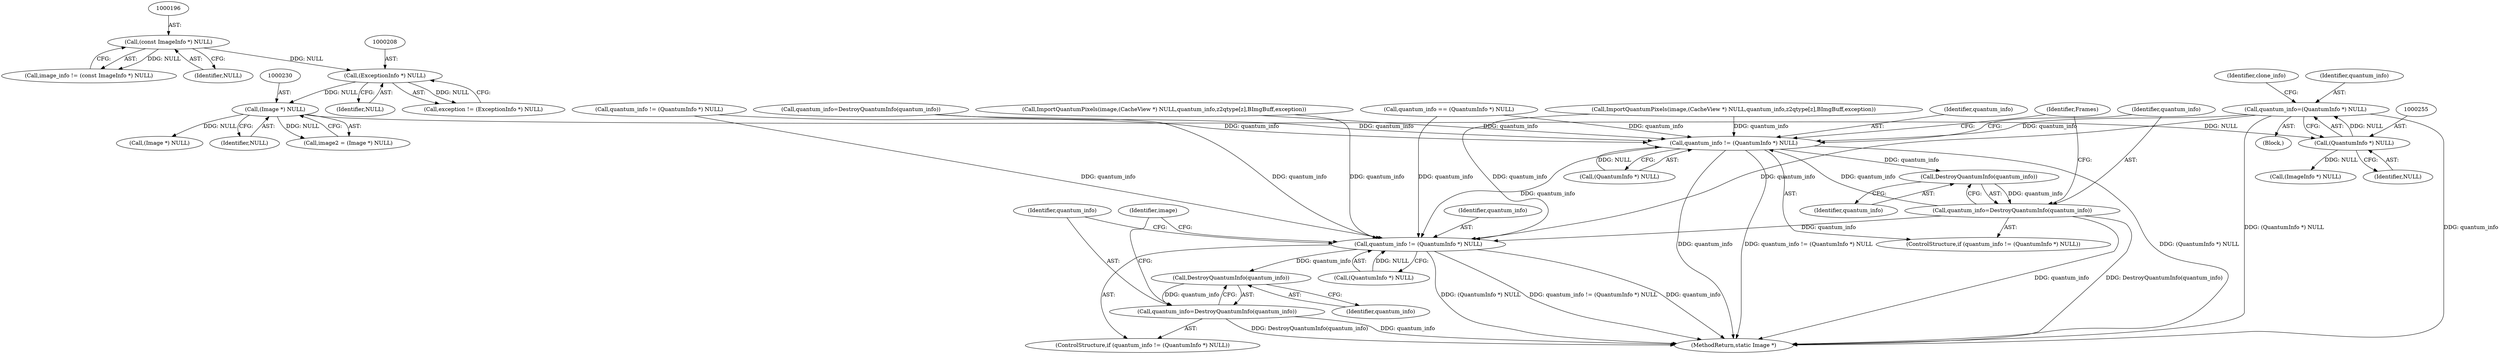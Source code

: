 digraph "0_ImageMagick_f7206618d27c2e69d977abf40e3035a33e5f6be0@pointer" {
"1000252" [label="(Call,quantum_info=(QuantumInfo *) NULL)"];
"1000254" [label="(Call,(QuantumInfo *) NULL)"];
"1000229" [label="(Call,(Image *) NULL)"];
"1000207" [label="(Call,(ExceptionInfo *) NULL)"];
"1000195" [label="(Call,(const ImageInfo *) NULL)"];
"1002080" [label="(Call,quantum_info != (QuantumInfo *) NULL)"];
"1002087" [label="(Call,DestroyQuantumInfo(quantum_info))"];
"1002085" [label="(Call,quantum_info=DestroyQuantumInfo(quantum_info))"];
"1002160" [label="(Call,quantum_info != (QuantumInfo *) NULL)"];
"1002167" [label="(Call,DestroyQuantumInfo(quantum_info))"];
"1002165" [label="(Call,quantum_info=DestroyQuantumInfo(quantum_info))"];
"1002314" [label="(MethodReturn,static Image *)"];
"1001432" [label="(Call,quantum_info == (QuantumInfo *) NULL)"];
"1001510" [label="(Call,quantum_info=DestroyQuantumInfo(quantum_info))"];
"1002161" [label="(Identifier,quantum_info)"];
"1000157" [label="(Block,)"];
"1000195" [label="(Call,(const ImageInfo *) NULL)"];
"1000207" [label="(Call,(ExceptionInfo *) NULL)"];
"1001716" [label="(Call,ImportQuantumPixels(image,(CacheView *) NULL,quantum_info,z2qtype[z],BImgBuff,exception))"];
"1002092" [label="(Identifier,Frames)"];
"1002170" [label="(Identifier,image)"];
"1000197" [label="(Identifier,NULL)"];
"1002080" [label="(Call,quantum_info != (QuantumInfo *) NULL)"];
"1000227" [label="(Call,image2 = (Image *) NULL)"];
"1000258" [label="(Identifier,clone_info)"];
"1002082" [label="(Call,(QuantumInfo *) NULL)"];
"1002167" [label="(Call,DestroyQuantumInfo(quantum_info))"];
"1000209" [label="(Identifier,NULL)"];
"1002085" [label="(Call,quantum_info=DestroyQuantumInfo(quantum_info))"];
"1000249" [label="(Call,(Image *) NULL)"];
"1002079" [label="(ControlStructure,if (quantum_info != (QuantumInfo *) NULL))"];
"1002165" [label="(Call,quantum_info=DestroyQuantumInfo(quantum_info))"];
"1000231" [label="(Identifier,NULL)"];
"1002088" [label="(Identifier,quantum_info)"];
"1000254" [label="(Call,(QuantumInfo *) NULL)"];
"1002087" [label="(Call,DestroyQuantumInfo(quantum_info))"];
"1002166" [label="(Identifier,quantum_info)"];
"1002168" [label="(Identifier,quantum_info)"];
"1002162" [label="(Call,(QuantumInfo *) NULL)"];
"1002081" [label="(Identifier,quantum_info)"];
"1001680" [label="(Call,ImportQuantumPixels(image,(CacheView *) NULL,quantum_info,z2qtype[z],BImgBuff,exception))"];
"1000253" [label="(Identifier,quantum_info)"];
"1001505" [label="(Call,quantum_info != (QuantumInfo *) NULL)"];
"1000256" [label="(Identifier,NULL)"];
"1000259" [label="(Call,(ImageInfo *) NULL)"];
"1000193" [label="(Call,image_info != (const ImageInfo *) NULL)"];
"1000252" [label="(Call,quantum_info=(QuantumInfo *) NULL)"];
"1000229" [label="(Call,(Image *) NULL)"];
"1002159" [label="(ControlStructure,if (quantum_info != (QuantumInfo *) NULL))"];
"1002160" [label="(Call,quantum_info != (QuantumInfo *) NULL)"];
"1000205" [label="(Call,exception != (ExceptionInfo *) NULL)"];
"1002086" [label="(Identifier,quantum_info)"];
"1000252" -> "1000157"  [label="AST: "];
"1000252" -> "1000254"  [label="CFG: "];
"1000253" -> "1000252"  [label="AST: "];
"1000254" -> "1000252"  [label="AST: "];
"1000258" -> "1000252"  [label="CFG: "];
"1000252" -> "1002314"  [label="DDG: quantum_info"];
"1000252" -> "1002314"  [label="DDG: (QuantumInfo *) NULL"];
"1000254" -> "1000252"  [label="DDG: NULL"];
"1000252" -> "1002080"  [label="DDG: quantum_info"];
"1000252" -> "1002160"  [label="DDG: quantum_info"];
"1000254" -> "1000256"  [label="CFG: "];
"1000255" -> "1000254"  [label="AST: "];
"1000256" -> "1000254"  [label="AST: "];
"1000229" -> "1000254"  [label="DDG: NULL"];
"1000254" -> "1000259"  [label="DDG: NULL"];
"1000229" -> "1000227"  [label="AST: "];
"1000229" -> "1000231"  [label="CFG: "];
"1000230" -> "1000229"  [label="AST: "];
"1000231" -> "1000229"  [label="AST: "];
"1000227" -> "1000229"  [label="CFG: "];
"1000229" -> "1000227"  [label="DDG: NULL"];
"1000207" -> "1000229"  [label="DDG: NULL"];
"1000229" -> "1000249"  [label="DDG: NULL"];
"1000207" -> "1000205"  [label="AST: "];
"1000207" -> "1000209"  [label="CFG: "];
"1000208" -> "1000207"  [label="AST: "];
"1000209" -> "1000207"  [label="AST: "];
"1000205" -> "1000207"  [label="CFG: "];
"1000207" -> "1000205"  [label="DDG: NULL"];
"1000195" -> "1000207"  [label="DDG: NULL"];
"1000195" -> "1000193"  [label="AST: "];
"1000195" -> "1000197"  [label="CFG: "];
"1000196" -> "1000195"  [label="AST: "];
"1000197" -> "1000195"  [label="AST: "];
"1000193" -> "1000195"  [label="CFG: "];
"1000195" -> "1000193"  [label="DDG: NULL"];
"1002080" -> "1002079"  [label="AST: "];
"1002080" -> "1002082"  [label="CFG: "];
"1002081" -> "1002080"  [label="AST: "];
"1002082" -> "1002080"  [label="AST: "];
"1002086" -> "1002080"  [label="CFG: "];
"1002092" -> "1002080"  [label="CFG: "];
"1002080" -> "1002314"  [label="DDG: quantum_info"];
"1002080" -> "1002314"  [label="DDG: quantum_info != (QuantumInfo *) NULL"];
"1002080" -> "1002314"  [label="DDG: (QuantumInfo *) NULL"];
"1001432" -> "1002080"  [label="DDG: quantum_info"];
"1001680" -> "1002080"  [label="DDG: quantum_info"];
"1001510" -> "1002080"  [label="DDG: quantum_info"];
"1001716" -> "1002080"  [label="DDG: quantum_info"];
"1002085" -> "1002080"  [label="DDG: quantum_info"];
"1001505" -> "1002080"  [label="DDG: quantum_info"];
"1002082" -> "1002080"  [label="DDG: NULL"];
"1002080" -> "1002087"  [label="DDG: quantum_info"];
"1002080" -> "1002160"  [label="DDG: quantum_info"];
"1002087" -> "1002085"  [label="AST: "];
"1002087" -> "1002088"  [label="CFG: "];
"1002088" -> "1002087"  [label="AST: "];
"1002085" -> "1002087"  [label="CFG: "];
"1002087" -> "1002085"  [label="DDG: quantum_info"];
"1002085" -> "1002079"  [label="AST: "];
"1002086" -> "1002085"  [label="AST: "];
"1002092" -> "1002085"  [label="CFG: "];
"1002085" -> "1002314"  [label="DDG: DestroyQuantumInfo(quantum_info)"];
"1002085" -> "1002314"  [label="DDG: quantum_info"];
"1002085" -> "1002160"  [label="DDG: quantum_info"];
"1002160" -> "1002159"  [label="AST: "];
"1002160" -> "1002162"  [label="CFG: "];
"1002161" -> "1002160"  [label="AST: "];
"1002162" -> "1002160"  [label="AST: "];
"1002166" -> "1002160"  [label="CFG: "];
"1002170" -> "1002160"  [label="CFG: "];
"1002160" -> "1002314"  [label="DDG: (QuantumInfo *) NULL"];
"1002160" -> "1002314"  [label="DDG: quantum_info != (QuantumInfo *) NULL"];
"1002160" -> "1002314"  [label="DDG: quantum_info"];
"1001432" -> "1002160"  [label="DDG: quantum_info"];
"1001680" -> "1002160"  [label="DDG: quantum_info"];
"1001510" -> "1002160"  [label="DDG: quantum_info"];
"1001716" -> "1002160"  [label="DDG: quantum_info"];
"1001505" -> "1002160"  [label="DDG: quantum_info"];
"1002162" -> "1002160"  [label="DDG: NULL"];
"1002160" -> "1002167"  [label="DDG: quantum_info"];
"1002167" -> "1002165"  [label="AST: "];
"1002167" -> "1002168"  [label="CFG: "];
"1002168" -> "1002167"  [label="AST: "];
"1002165" -> "1002167"  [label="CFG: "];
"1002167" -> "1002165"  [label="DDG: quantum_info"];
"1002165" -> "1002159"  [label="AST: "];
"1002166" -> "1002165"  [label="AST: "];
"1002170" -> "1002165"  [label="CFG: "];
"1002165" -> "1002314"  [label="DDG: DestroyQuantumInfo(quantum_info)"];
"1002165" -> "1002314"  [label="DDG: quantum_info"];
}
